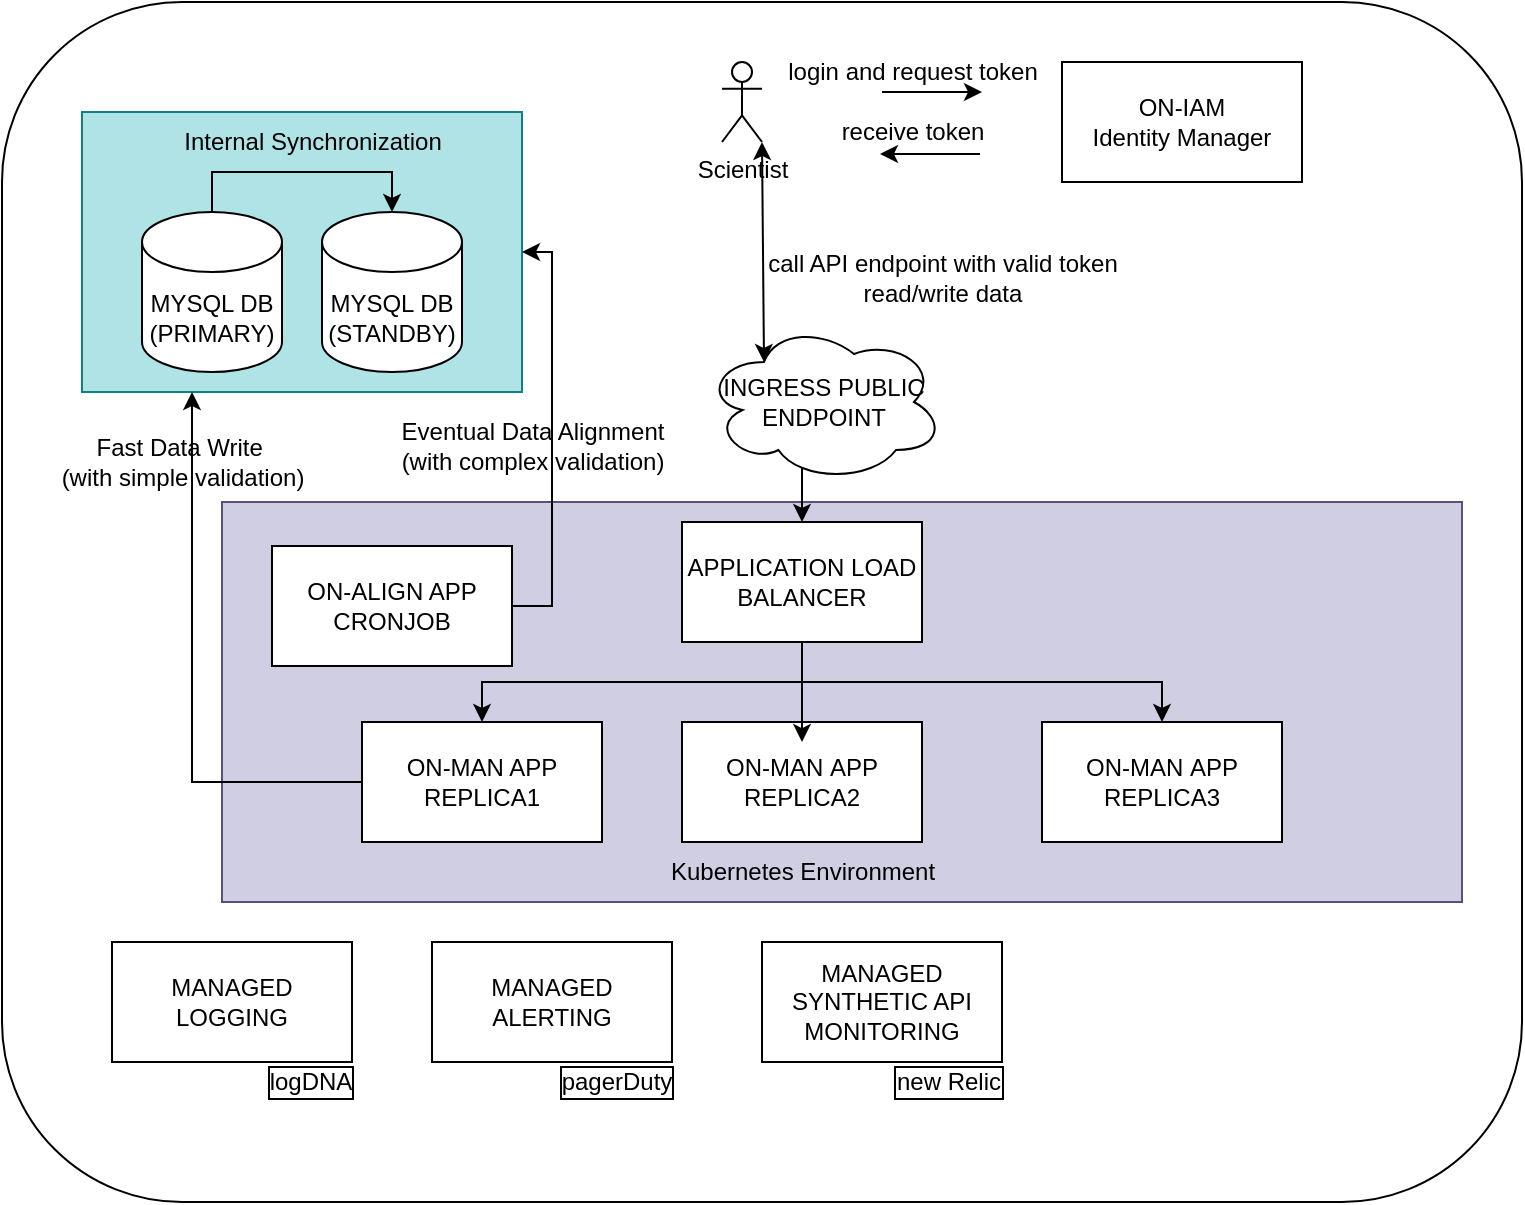 <mxfile version="24.7.12">
  <diagram name="Page-1" id="G7BgJ-LmOUiGPklKZhLO">
    <mxGraphModel dx="2074" dy="1155" grid="1" gridSize="10" guides="1" tooltips="1" connect="1" arrows="1" fold="1" page="1" pageScale="1" pageWidth="850" pageHeight="1100" math="0" shadow="0">
      <root>
        <mxCell id="0" />
        <mxCell id="1" parent="0" />
        <mxCell id="RncXROPEYOgEfF-oAxky-58" value="" style="group" parent="1" vertex="1" connectable="0">
          <mxGeometry x="45" y="30" width="760" height="600" as="geometry" />
        </mxCell>
        <mxCell id="RncXROPEYOgEfF-oAxky-13" value="" style="rounded=1;whiteSpace=wrap;html=1;container=0;" parent="RncXROPEYOgEfF-oAxky-58" vertex="1">
          <mxGeometry width="760" height="600" as="geometry" />
        </mxCell>
        <mxCell id="RncXROPEYOgEfF-oAxky-42" value="" style="rounded=0;whiteSpace=wrap;html=1;fillColor=#d0cee2;strokeColor=#56517e;container=0;" parent="RncXROPEYOgEfF-oAxky-58" vertex="1">
          <mxGeometry x="110" y="250" width="620" height="200" as="geometry" />
        </mxCell>
        <mxCell id="RncXROPEYOgEfF-oAxky-28" value="" style="rounded=0;whiteSpace=wrap;html=1;fillColor=#b0e3e6;strokeColor=#0e8088;container=0;" parent="RncXROPEYOgEfF-oAxky-58" vertex="1">
          <mxGeometry x="40" y="55" width="220" height="140" as="geometry" />
        </mxCell>
        <mxCell id="RncXROPEYOgEfF-oAxky-19" style="edgeStyle=orthogonalEdgeStyle;rounded=0;orthogonalLoop=1;jettySize=auto;html=1;exitX=0.5;exitY=1;exitDx=0;exitDy=0;entryX=0.5;entryY=0;entryDx=0;entryDy=0;" parent="RncXROPEYOgEfF-oAxky-58" source="RncXROPEYOgEfF-oAxky-14" target="RncXROPEYOgEfF-oAxky-15" edge="1">
          <mxGeometry relative="1" as="geometry" />
        </mxCell>
        <mxCell id="RncXROPEYOgEfF-oAxky-20" style="edgeStyle=orthogonalEdgeStyle;rounded=0;orthogonalLoop=1;jettySize=auto;html=1;exitX=0.5;exitY=1;exitDx=0;exitDy=0;" parent="RncXROPEYOgEfF-oAxky-58" source="RncXROPEYOgEfF-oAxky-14" target="RncXROPEYOgEfF-oAxky-16" edge="1">
          <mxGeometry relative="1" as="geometry" />
        </mxCell>
        <mxCell id="RncXROPEYOgEfF-oAxky-14" value="APPLICATION LOAD BALANCER" style="rounded=0;whiteSpace=wrap;html=1;container=0;" parent="RncXROPEYOgEfF-oAxky-58" vertex="1">
          <mxGeometry x="340" y="260" width="120" height="60" as="geometry" />
        </mxCell>
        <mxCell id="RncXROPEYOgEfF-oAxky-47" style="edgeStyle=orthogonalEdgeStyle;rounded=0;orthogonalLoop=1;jettySize=auto;html=1;exitX=0;exitY=0.5;exitDx=0;exitDy=0;entryX=0.25;entryY=1;entryDx=0;entryDy=0;" parent="RncXROPEYOgEfF-oAxky-58" source="RncXROPEYOgEfF-oAxky-15" target="RncXROPEYOgEfF-oAxky-28" edge="1">
          <mxGeometry relative="1" as="geometry" />
        </mxCell>
        <mxCell id="RncXROPEYOgEfF-oAxky-15" value="ON-MAN APP REPLICA1" style="rounded=0;whiteSpace=wrap;html=1;container=0;" parent="RncXROPEYOgEfF-oAxky-58" vertex="1">
          <mxGeometry x="180" y="360" width="120" height="60" as="geometry" />
        </mxCell>
        <mxCell id="RncXROPEYOgEfF-oAxky-16" value="ON-MAN&amp;nbsp;APP REPLICA3" style="rounded=0;whiteSpace=wrap;html=1;container=0;" parent="RncXROPEYOgEfF-oAxky-58" vertex="1">
          <mxGeometry x="520" y="360" width="120" height="60" as="geometry" />
        </mxCell>
        <mxCell id="RncXROPEYOgEfF-oAxky-17" value="ON-MAN&amp;nbsp;APP REPLICA2" style="rounded=0;whiteSpace=wrap;html=1;container=0;" parent="RncXROPEYOgEfF-oAxky-58" vertex="1">
          <mxGeometry x="340" y="360" width="120" height="60" as="geometry" />
        </mxCell>
        <mxCell id="RncXROPEYOgEfF-oAxky-18" style="edgeStyle=orthogonalEdgeStyle;rounded=0;orthogonalLoop=1;jettySize=auto;html=1;exitX=0.5;exitY=1;exitDx=0;exitDy=0;entryX=0.5;entryY=0.167;entryDx=0;entryDy=0;entryPerimeter=0;" parent="RncXROPEYOgEfF-oAxky-58" source="RncXROPEYOgEfF-oAxky-14" target="RncXROPEYOgEfF-oAxky-17" edge="1">
          <mxGeometry relative="1" as="geometry" />
        </mxCell>
        <mxCell id="RncXROPEYOgEfF-oAxky-22" value="MYSQL DB (PRIMARY)" style="shape=cylinder3;whiteSpace=wrap;html=1;boundedLbl=1;backgroundOutline=1;size=15;container=0;" parent="RncXROPEYOgEfF-oAxky-58" vertex="1">
          <mxGeometry x="70" y="105" width="70" height="80" as="geometry" />
        </mxCell>
        <mxCell id="RncXROPEYOgEfF-oAxky-23" value="MYSQL DB (STANDBY)" style="shape=cylinder3;whiteSpace=wrap;html=1;boundedLbl=1;backgroundOutline=1;size=15;container=0;" parent="RncXROPEYOgEfF-oAxky-58" vertex="1">
          <mxGeometry x="160" y="105" width="70" height="80" as="geometry" />
        </mxCell>
        <mxCell id="RncXROPEYOgEfF-oAxky-25" style="edgeStyle=orthogonalEdgeStyle;rounded=0;orthogonalLoop=1;jettySize=auto;html=1;exitX=0.5;exitY=0;exitDx=0;exitDy=0;exitPerimeter=0;entryX=0.5;entryY=0;entryDx=0;entryDy=0;entryPerimeter=0;" parent="RncXROPEYOgEfF-oAxky-58" source="RncXROPEYOgEfF-oAxky-22" target="RncXROPEYOgEfF-oAxky-23" edge="1">
          <mxGeometry relative="1" as="geometry" />
        </mxCell>
        <mxCell id="RncXROPEYOgEfF-oAxky-27" value="Internal Synchronization" style="text;html=1;align=center;verticalAlign=middle;resizable=0;points=[];autosize=1;strokeColor=none;fillColor=none;container=0;" parent="RncXROPEYOgEfF-oAxky-58" vertex="1">
          <mxGeometry x="80" y="55" width="150" height="30" as="geometry" />
        </mxCell>
        <mxCell id="RncXROPEYOgEfF-oAxky-29" value="Scientist" style="shape=umlActor;verticalLabelPosition=bottom;verticalAlign=top;html=1;outlineConnect=0;container=0;" parent="RncXROPEYOgEfF-oAxky-58" vertex="1">
          <mxGeometry x="360" y="30" width="20" height="40" as="geometry" />
        </mxCell>
        <mxCell id="RncXROPEYOgEfF-oAxky-31" value="ON-IAM&lt;div&gt;Identity Manager&lt;/div&gt;" style="rounded=0;whiteSpace=wrap;html=1;container=0;" parent="RncXROPEYOgEfF-oAxky-58" vertex="1">
          <mxGeometry x="530" y="30" width="120" height="60" as="geometry" />
        </mxCell>
        <mxCell id="RncXROPEYOgEfF-oAxky-32" value="" style="endArrow=classic;html=1;rounded=0;" parent="RncXROPEYOgEfF-oAxky-58" edge="1">
          <mxGeometry width="50" height="50" relative="1" as="geometry">
            <mxPoint x="440" y="45" as="sourcePoint" />
            <mxPoint x="490" y="45" as="targetPoint" />
          </mxGeometry>
        </mxCell>
        <mxCell id="RncXROPEYOgEfF-oAxky-33" value="" style="endArrow=classic;html=1;rounded=0;" parent="RncXROPEYOgEfF-oAxky-58" edge="1">
          <mxGeometry width="50" height="50" relative="1" as="geometry">
            <mxPoint x="489" y="76" as="sourcePoint" />
            <mxPoint x="439" y="76" as="targetPoint" />
          </mxGeometry>
        </mxCell>
        <mxCell id="RncXROPEYOgEfF-oAxky-35" style="edgeStyle=orthogonalEdgeStyle;rounded=0;orthogonalLoop=1;jettySize=auto;html=1;exitX=0.492;exitY=0.913;exitDx=0;exitDy=0;entryX=0.5;entryY=0;entryDx=0;entryDy=0;exitPerimeter=0;" parent="RncXROPEYOgEfF-oAxky-58" source="RncXROPEYOgEfF-oAxky-41" target="RncXROPEYOgEfF-oAxky-14" edge="1">
          <mxGeometry relative="1" as="geometry">
            <mxPoint x="400" y="243" as="sourcePoint" />
          </mxGeometry>
        </mxCell>
        <mxCell id="RncXROPEYOgEfF-oAxky-37" value="login and request token" style="text;html=1;align=center;verticalAlign=middle;resizable=0;points=[];autosize=1;strokeColor=none;fillColor=none;container=0;" parent="RncXROPEYOgEfF-oAxky-58" vertex="1">
          <mxGeometry x="380" y="20" width="150" height="30" as="geometry" />
        </mxCell>
        <mxCell id="RncXROPEYOgEfF-oAxky-38" value="receive token" style="text;html=1;align=center;verticalAlign=middle;resizable=0;points=[];autosize=1;strokeColor=none;fillColor=none;container=0;" parent="RncXROPEYOgEfF-oAxky-58" vertex="1">
          <mxGeometry x="410" y="50" width="90" height="30" as="geometry" />
        </mxCell>
        <mxCell id="RncXROPEYOgEfF-oAxky-40" value="call API endpoint with valid token&lt;div&gt;read/write data&lt;/div&gt;" style="text;html=1;align=center;verticalAlign=middle;resizable=0;points=[];autosize=1;strokeColor=none;fillColor=none;container=0;" parent="RncXROPEYOgEfF-oAxky-58" vertex="1">
          <mxGeometry x="370" y="118" width="200" height="40" as="geometry" />
        </mxCell>
        <mxCell id="RncXROPEYOgEfF-oAxky-41" value="INGRESS PUBLIC ENDPOINT" style="ellipse;shape=cloud;whiteSpace=wrap;html=1;container=0;" parent="RncXROPEYOgEfF-oAxky-58" vertex="1">
          <mxGeometry x="351" y="160" width="120" height="80" as="geometry" />
        </mxCell>
        <mxCell id="RncXROPEYOgEfF-oAxky-43" value="Kubernetes Environment" style="text;html=1;align=center;verticalAlign=middle;resizable=0;points=[];autosize=1;strokeColor=none;fillColor=none;container=0;" parent="RncXROPEYOgEfF-oAxky-58" vertex="1">
          <mxGeometry x="320" y="420" width="160" height="30" as="geometry" />
        </mxCell>
        <mxCell id="RncXROPEYOgEfF-oAxky-48" style="edgeStyle=orthogonalEdgeStyle;rounded=0;orthogonalLoop=1;jettySize=auto;html=1;exitX=1;exitY=0.5;exitDx=0;exitDy=0;entryX=1;entryY=0.5;entryDx=0;entryDy=0;" parent="RncXROPEYOgEfF-oAxky-58" source="RncXROPEYOgEfF-oAxky-44" target="RncXROPEYOgEfF-oAxky-28" edge="1">
          <mxGeometry relative="1" as="geometry" />
        </mxCell>
        <mxCell id="RncXROPEYOgEfF-oAxky-44" value="ON-ALIGN APP CRONJOB" style="rounded=0;whiteSpace=wrap;html=1;container=0;" parent="RncXROPEYOgEfF-oAxky-58" vertex="1">
          <mxGeometry x="135" y="272" width="120" height="60" as="geometry" />
        </mxCell>
        <mxCell id="RncXROPEYOgEfF-oAxky-45" value="Eventual Data Alignment&lt;div&gt;(with complex validation)&lt;/div&gt;" style="text;html=1;align=center;verticalAlign=middle;resizable=0;points=[];autosize=1;strokeColor=none;fillColor=none;container=0;" parent="RncXROPEYOgEfF-oAxky-58" vertex="1">
          <mxGeometry x="190" y="202" width="150" height="40" as="geometry" />
        </mxCell>
        <mxCell id="RncXROPEYOgEfF-oAxky-49" value="Fast Data Write&amp;nbsp;&lt;div&gt;(with simple validation)&lt;/div&gt;" style="text;html=1;align=center;verticalAlign=middle;resizable=0;points=[];autosize=1;strokeColor=none;fillColor=none;container=0;" parent="RncXROPEYOgEfF-oAxky-58" vertex="1">
          <mxGeometry x="20" y="210" width="140" height="40" as="geometry" />
        </mxCell>
        <mxCell id="RncXROPEYOgEfF-oAxky-50" value="" style="endArrow=classic;startArrow=classic;html=1;rounded=0;entryX=1;entryY=1;entryDx=0;entryDy=0;entryPerimeter=0;exitX=0.25;exitY=0.25;exitDx=0;exitDy=0;exitPerimeter=0;" parent="RncXROPEYOgEfF-oAxky-58" source="RncXROPEYOgEfF-oAxky-41" target="RncXROPEYOgEfF-oAxky-29" edge="1">
          <mxGeometry width="50" height="50" relative="1" as="geometry">
            <mxPoint x="360" y="250" as="sourcePoint" />
            <mxPoint x="410" y="200" as="targetPoint" />
          </mxGeometry>
        </mxCell>
        <mxCell id="RncXROPEYOgEfF-oAxky-52" value="MANAGED LOGGING" style="rounded=0;whiteSpace=wrap;html=1;" parent="RncXROPEYOgEfF-oAxky-58" vertex="1">
          <mxGeometry x="55" y="470" width="120" height="60" as="geometry" />
        </mxCell>
        <mxCell id="RncXROPEYOgEfF-oAxky-53" value="MANAGED ALERTING" style="rounded=0;whiteSpace=wrap;html=1;" parent="RncXROPEYOgEfF-oAxky-58" vertex="1">
          <mxGeometry x="215" y="470" width="120" height="60" as="geometry" />
        </mxCell>
        <mxCell id="RncXROPEYOgEfF-oAxky-54" value="MANAGED SYNTHETIC API MONITORING" style="rounded=0;whiteSpace=wrap;html=1;" parent="RncXROPEYOgEfF-oAxky-58" vertex="1">
          <mxGeometry x="380" y="470" width="120" height="60" as="geometry" />
        </mxCell>
        <mxCell id="RncXROPEYOgEfF-oAxky-55" value="logDNA" style="text;html=1;align=center;verticalAlign=middle;resizable=0;points=[];autosize=1;strokeColor=none;fillColor=none;labelBorderColor=default;" parent="RncXROPEYOgEfF-oAxky-58" vertex="1">
          <mxGeometry x="124" y="525" width="60" height="30" as="geometry" />
        </mxCell>
        <mxCell id="RncXROPEYOgEfF-oAxky-56" value="pagerDuty" style="text;html=1;align=center;verticalAlign=middle;resizable=0;points=[];autosize=1;strokeColor=none;fillColor=none;labelBorderColor=default;" parent="RncXROPEYOgEfF-oAxky-58" vertex="1">
          <mxGeometry x="267" y="525" width="80" height="30" as="geometry" />
        </mxCell>
        <mxCell id="RncXROPEYOgEfF-oAxky-57" value="new Relic" style="text;html=1;align=center;verticalAlign=middle;resizable=0;points=[];autosize=1;strokeColor=none;fillColor=none;labelBorderColor=default;" parent="RncXROPEYOgEfF-oAxky-58" vertex="1">
          <mxGeometry x="433" y="525" width="80" height="30" as="geometry" />
        </mxCell>
      </root>
    </mxGraphModel>
  </diagram>
</mxfile>

